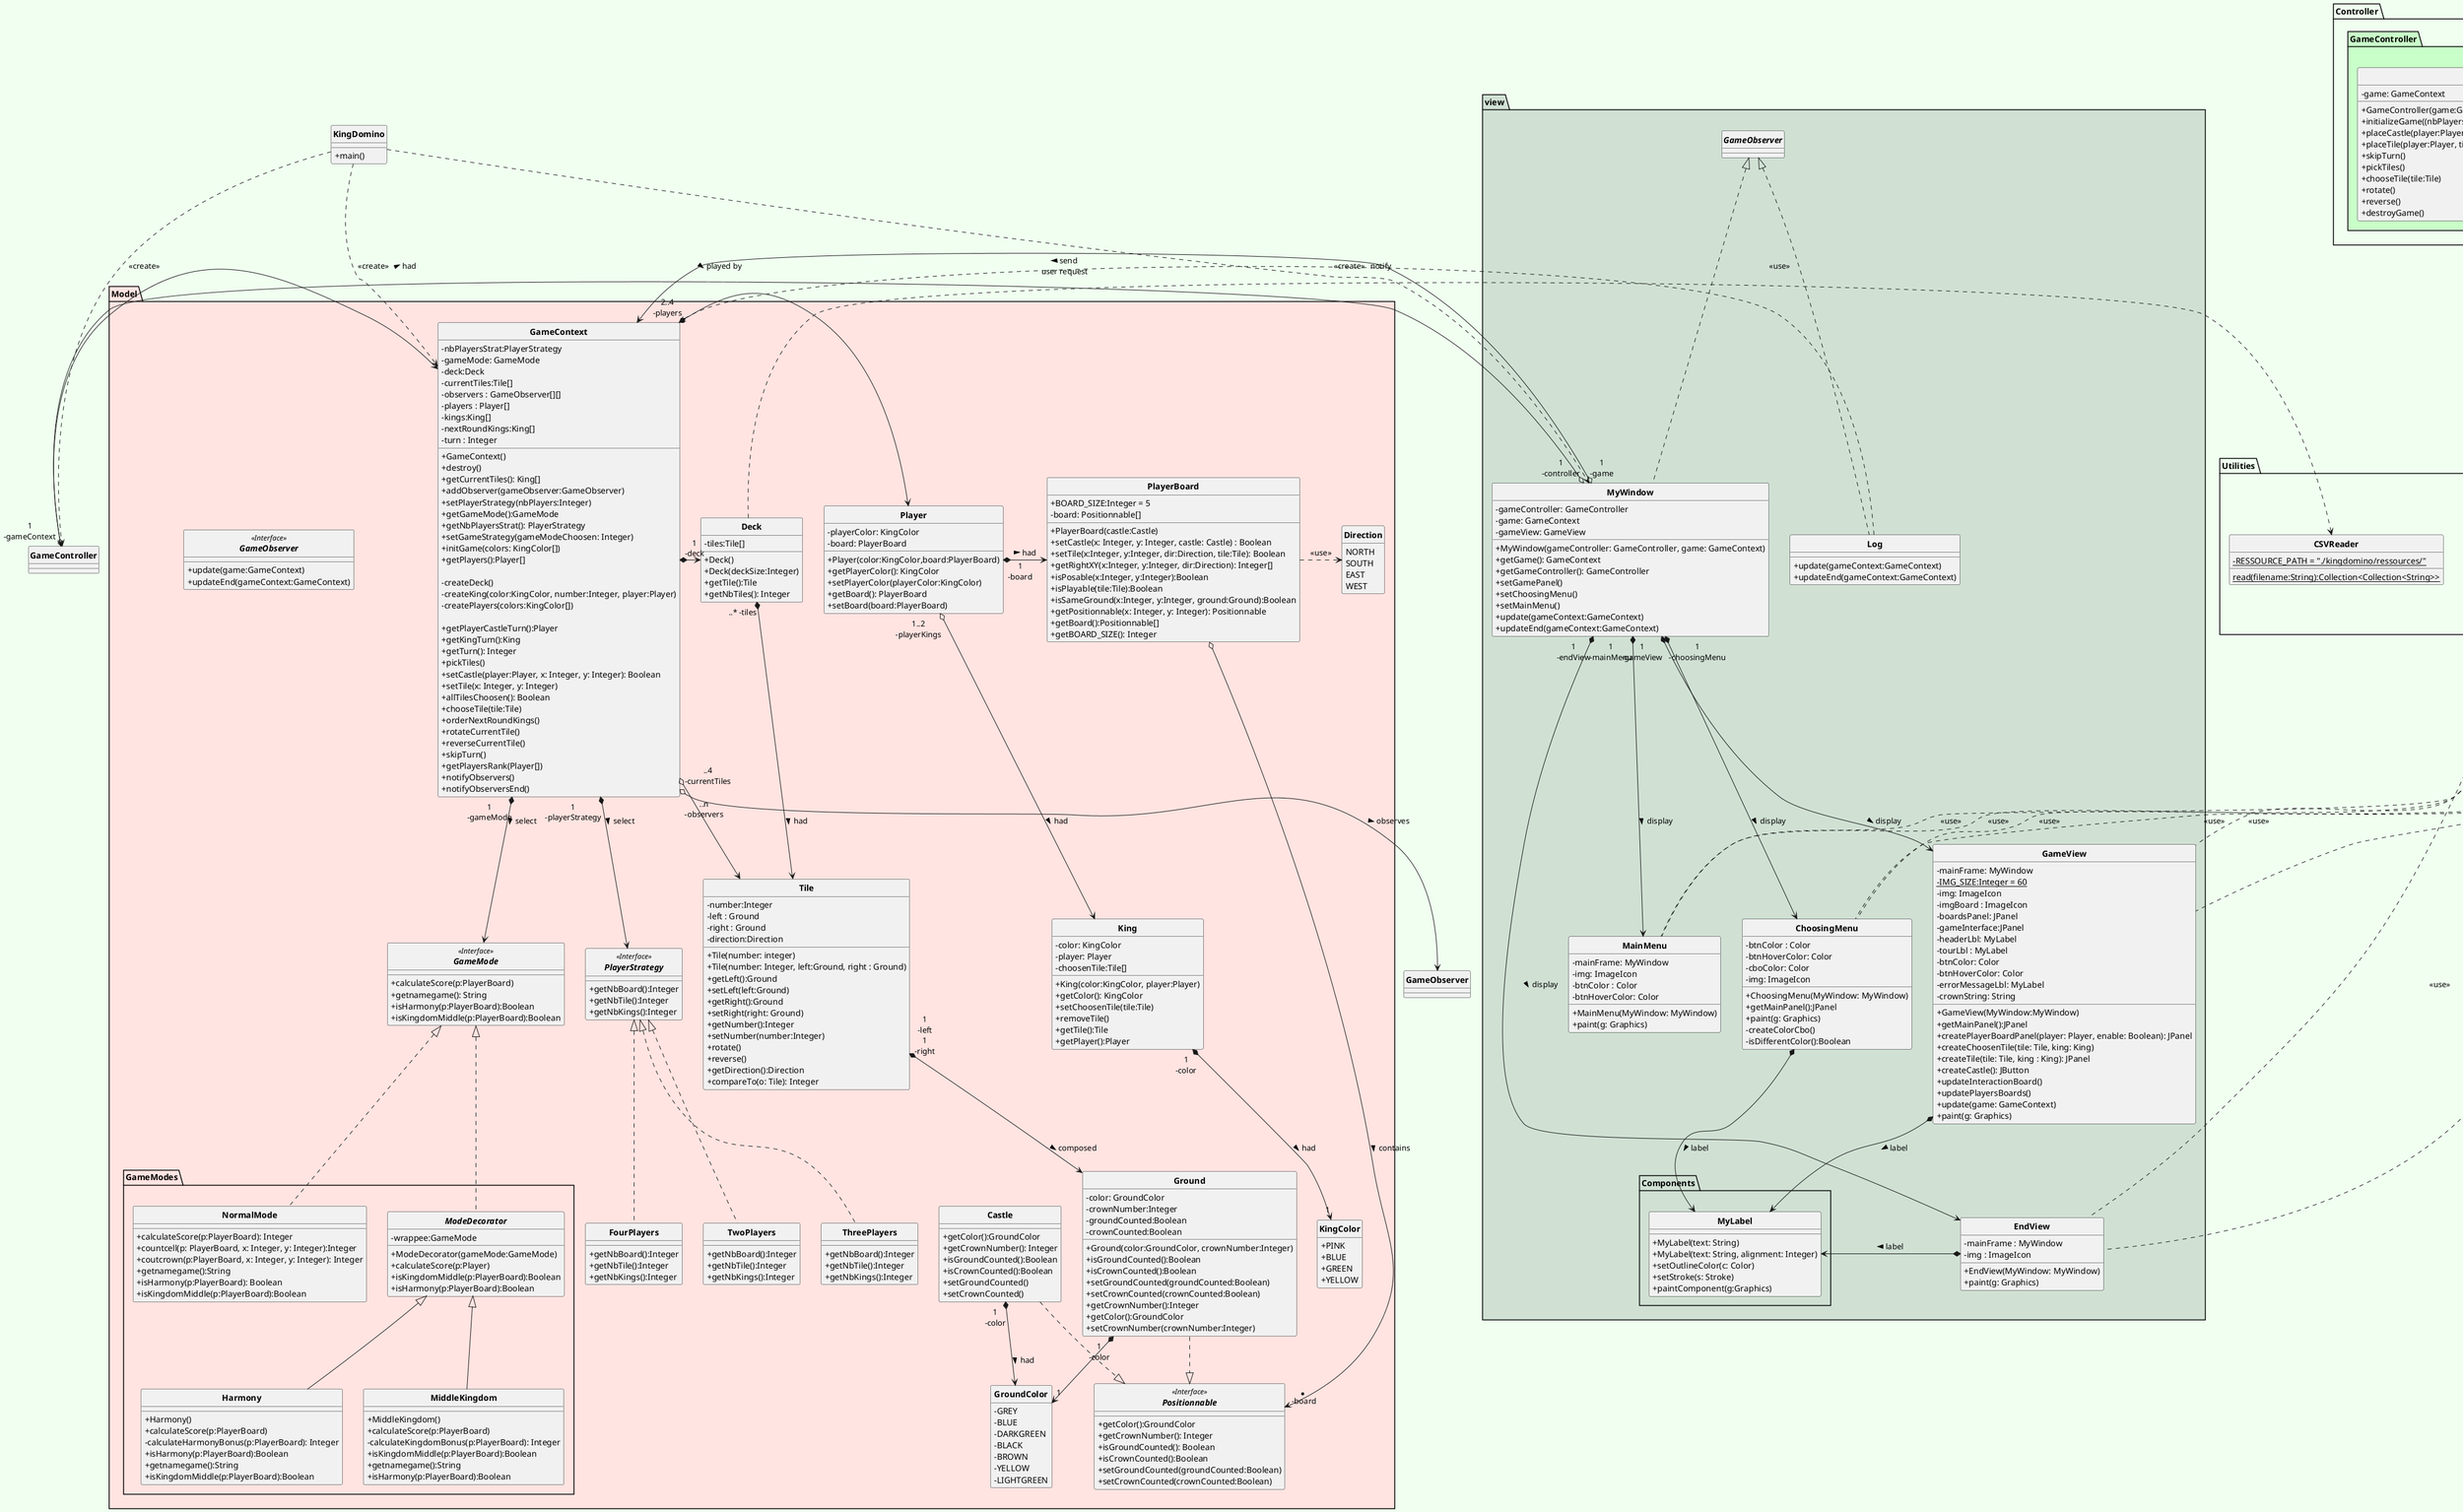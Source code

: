 @startuml
'skinparam style strictuml
skinparam style strictuml
skinparam classAttributeIconSize 0
skinparam classFontStyle Bold
hide enum methods
skinparam BackgroundColor HoneyDew

'class main qui va executer le jeu
class KingDomino{
    +main()
}


package Controller{
'package CONTROLLER
package GameController #technology{
    ' plateau de jeu
    class GameController{
        -game: GameContext
        +GameController(game:GameContext)
        +initializeGame((nbPlayers:Integer,colors: KingColor[], gameMode:Integer)
        +placeCastle(player:Player, pos_x :Integer, pos_y :Integer
        +placeTile(player:Player, tile:Tile, x:Integer, y:Integer, dir:Direction)
        +skipTurn()
        +pickTiles()
        +chooseTile(tile:Tile)
        +rotate()
        +reverse()
        +destroyGame()
    }
}

}


package Model #mistyrose{
    'interface players
    interface PlayerStrategy <<Interface>>{
        + getNbBoard():Integer
        + getNbTile():Integer
        + getNbKings():Integer
    }
    class TwoPlayers implements PlayerStrategy{
        + getNbBoard():Integer
        + getNbTile():Integer
        + getNbKings():Integer
    }

    class ThreePlayers implements PlayerStrategy{
        + getNbBoard():Integer
        + getNbTile():Integer
        + getNbKings():Integer
    }

   class FourPlayers implements PlayerStrategy{
        + getNbBoard():Integer
        + getNbTile():Integer
        + getNbKings():Integer
   }


    class Deck{
        -tiles:Tile[]
        +Deck()
        +Deck(deckSize:Integer)
        +getTile():Tile
        +getNbTiles(): Integer
    }

    'tuiles numéroté
    class Tile {
        -number:Integer
        -left : Ground
        -right : Ground
        -direction:Direction
        +Tile(number: integer)
        +Tile(number: Integer, left:Ground, right : Ground)
        +getLeft():Ground
        +setLeft(left:Ground)
        +getRight():Ground
        +setRight(right: Ground)
        +getNumber():Integer
        +setNumber(number:Integer)
        +rotate()
        +reverse()
        +getDirection():Direction
        +compareTo(o: Tile): Integer

    }
    'coté de la tuile (droite ou gauche)
    class Ground{
        -color: GroundColor
        -crownNumber:Integer
        -groundCounted:Boolean
        -crownCounted:Boolean
        +Ground(color:GroundColor, crownNumber:Integer)
        +isGroundCounted():Boolean
        +isCrownCounted():Boolean
        +setGroundCounted(groundCounted:Boolean)
        +setCrownCounted(crownCounted:Boolean)
        +getCrownNumber():Integer
        +getColor():GroundColor
        +setCrownNumber(crownNumber:Integer)
    }
    'couleur des cotés de la tuile
    enum GroundColor{
        -GREY
        -BLUE
        -DARKGREEN
        -BLACK
        -BROWN
        -YELLOW
        -LIGHTGREEN
        +{static}+getColor(String:color):GroundColor
    }
    'strategie permettant de pouvoir choisir le jeu qu'on veut
    interface GameMode <<Interface>>{
        +calculateScore(p:PlayerBoard)
        +getnamegame(): String
        +isHarmony(p:PlayerBoard):Boolean
        +isKingdomMiddle(p:PlayerBoard):Boolean
    }
    'contexte du jeu
    class GameContext{
        -nbPlayersStrat:PlayerStrategy
        -gameMode: GameMode
        -deck:Deck
        -currentTiles:Tile[]
        -observers : GameObserver[][]
        -players : Player[]
        -kings:King[]
        -nextRoundKings:King[]
        -turn : Integer

        +GameContext()
        +destroy()
        +getCurrentTiles(): King[]
        +addObserver(gameObserver:GameObserver)
        +setPlayerStrategy(nbPlayers:Integer)
        +getGameMode():GameMode
        +getNbPlayersStrat(): PlayerStrategy
        +setGameStrategy(gameModeChoosen: Integer)
        +initGame(colors: KingColor[])
        +getPlayers():Player[]

        -createDeck()
        -createKing(color:KingColor, number:Integer, player:Player)
        -createPlayers(colors:KingColor[])

        +getPlayerCastleTurn():Player
        +getKingTurn():King
        +getTurn(): Integer
        +pickTiles()
        +setCastle(player:Player, x: Integer, y: Integer): Boolean
        +setTile(x: Integer, y: Integer)
        +allTilesChoosen(): Boolean
        +chooseTile(tile:Tile)
        +orderNextRoundKings()
        +rotateCurrentTile()
        +reverseCurrentTile()
        +skipTurn()
        +getPlayersRank(Player[])
        +notifyObservers()
        +notifyObserversEnd()
    }

    package GameModes{

            class NormalMode {
                +calculateScore(p:PlayerBoard): Integer
                +countcell(p: PlayerBoard, x: Integer, y: Integer):Integer
                +coutcrown(p:PlayerBoard, x: Integer, y: Integer): Integer
                +getnamegame():String
                +isHarmony(p:PlayerBoard): Boolean
                +isKingdomMiddle(p:PlayerBoard):Boolean
            }
            abstract class ModeDecorator{
                -wrappee:GameMode
                +ModeDecorator(gameMode:GameMode)
                +calculateScore(p:Player)
                +isKingdomMiddle(p:PlayerBoard):Boolean
                +isHarmony(p:PlayerBoard):Boolean
            }

            class MiddleKingdom extends ModeDecorator {
                +MiddleKingdom()
                +calculateScore(p:PlayerBoard)
                -calculateKingdomBonus(p:PlayerBoard): Integer
                +isKingdomMiddle(p:PlayerBoard):Boolean
                +getnamegame():String
                +isHarmony(p:PlayerBoard):Boolean
            }

            'class harmonie
            class Harmony extends ModeDecorator {
            +Harmony()
            +calculateScore(p:PlayerBoard)
            -calculateHarmonyBonus(p:PlayerBoard): Integer
            +isHarmony(p:PlayerBoard):Boolean
            +getnamegame():String
            +isKingdomMiddle(p:PlayerBoard):Boolean
            }
    }
    'interface observer qui va permettre de notifier les changements
    interface GameObserver <<Interface>>{
        +update(game:GameContext)
        +updateEnd(gameContext:GameContext)
    }

    class PlayerBoard{
        +BOARD_SIZE:Integer = 5
        -board: Positionnable[]
        +PlayerBoard(castle:Castle)
        +setCastle(x: Integer, y: Integer, castle: Castle) : Boolean
        +setTile(x:Integer, y:Integer, dir:Direction, tile:Tile): Boolean
        +getRightXY(x:Integer, y:Integer, dir:Direction): Integer[]
        +isPosable(x:Integer, y:Integer):Boolean
        +isPlayable(tile:Tile):Boolean
        +isSameGround(x:Integer, y:Integer, ground:Ground):Boolean
        +getPositionnable(x: Integer, y: Integer): Positionnable
        +getBoard():Positionnable[]
        +getBOARD_SIZE(): Integer
    }
    interface Positionnable <<Interface>>{
        +getColor():GroundColor
        +getCrownNumber(): Integer
        +isGroundCounted(): Boolean
        +isCrownCounted():Boolean
        +setGroundCounted(groundCounted:Boolean)
        +setCrownCounted(crownCounted:Boolean)
    }

    enum Direction{
        NORTH
        SOUTH
        EAST
        WEST
    }

    'joueur
    class Player{
        -playerColor: KingColor
        -board: PlayerBoard

        +Player(color:KingColor,board:PlayerBoard)
        +getPlayerColor(): KingColor
        +setPlayerColor(playerColor:KingColor)
        +getBoard(): PlayerBoard
        +setBoard(board:PlayerBoard)
    }

    'roi
    class King{
        -color: KingColor
        -player: Player
        -choosenTile:Tile[]
        +King(color:KingColor, player:Player)
        +getColor(): KingColor
        +setChoosenTile(tile:Tile)
        +removeTile()
        +getTile():Tile
        +getPlayer():Player
    }
    'class chateau
    class Castle{
        +getColor():GroundColor
        +getCrownNumber(): Integer
        +isGroundCounted():Boolean
        +isCrownCounted():Boolean
        +setGroundCounted()
        +setCrownCounted()
    }

    'couleur du roi et du chateau
    enum KingColor{
    +PINK
    +BLUE
    +GREEN
    +YELLOW
    {static}+getColor(color:KingColor):Color
    }

}

'package VIEW
package view #D0E1D4{
    'application du jeu (design avec Swing)
    class MyWindow implements GameObserver{
        -gameController: GameController
        -game: GameContext
        -gameView: GameView

        +MyWindow(gameController: GameController, game: GameContext)
        +getGame(): GameContext
        +getGameController(): GameController
        +setGamePanel()
        +setChoosingMenu()
        +setMainMenu()
        +update(gameContext:GameContext)
        +updateEnd(gameContext:GameContext)
    }

    class MainMenu{
        -mainFrame: MyWindow
        -img: ImageIcon
        -btnColor : Color
        -btnHoverColor: Color

        +MainMenu(MyWindow: MyWindow)
        +paint(g: Graphics)
    }

    class ChoosingMenu{
         -btnColor : Color
         -btnHoverColor: Color
         -cboColor: Color
         - img: ImageIcon

         +ChoosingMenu(MyWindow: MyWindow)
         +getMainPanel():JPanel
         +paint(g: Graphics)
         -createColorCbo()
         -isDifferentColor():Boolean

        }

    class GameView{
        -mainFrame: MyWindow
        {static}-IMG_SIZE:Integer = 60
        -img: ImageIcon
        -imgBoard : ImageIcon
        -boardsPanel: JPanel
        -gameInterface:JPanel
        -headerLbl: MyLabel
        -tourLbl : MyLabel
        -btnColor: Color
        -btnHoverColor: Color
        -errorMessageLbl: MyLabel
        -crownString: String

        +GameView(MyWindow:MyWindow)
        +getMainPanel():JPanel
        +createPlayerBoardPanel(player: Player, enable: Boolean): JPanel
        +createChoosenTile(tile: Tile, king: King)
        +createTile(tile: Tile, king : King): JPanel
        +createCastle(): JButton
        +updateInteractionBoard()
        +updatePlayersBoards()
        +update(game: GameContext)
        +paint(g: Graphics)
        }

    class EndView{
        -mainFrame : MyWindow
        -img : ImageIcon

        +EndView(MyWindow: MyWindow)
        +paint(g: Graphics)

    }
    class Log implements GameObserver{
        +update(gameContext:GameContext)
        +updateEnd(gameContext:GameContext)
    }
    package Components{
        class MyLabel{
        +MyLabel(text: String)
        +MyLabel(text: String, alignment: Integer)
        +setOutlineColor(c: Color)
        +setStroke(s: Stroke)
        +paintComponent(g:Graphics)
        }
    }
}
package Utilities{
        class CSVReader{
            {static} - RESSOURCE_PATH = "./kingdomino/ressources/"
            {static} read(filename:String):Collection<Collection<String>>
        }

        class IMGReader{
            {static} - RESSOURCE_PATH = "./kingdomino/ressources/"
            {static} getImagePnl(String:filename):JLabel
            {static} getImage(String:filename):Image
        }
        class FontReader{
            {static} - instance : FontReader
            -algerian : Font
            -showcard : Font
            -bookmanold : Font
            - symbola : Font

            +getAlgerian(): Font
            +getShowcard(): Font
            +getBookmanold(): Font
            +getSymbola(): Font
        }
    }

Ground ..|> Positionnable
Castle ..|> Positionnable
PlayerBoard o-> "* \n -board"  Positionnable : > contains

Deck ..> CSVReader :  <<use>>
Ground "1\n-color"*-->"1"GroundColor
Tile *-->Ground : "1\n-left\n1\n-right" > composed

'A SUPP
Deck "..* -tiles" *-> Tile : > had


GameContext "..4\n-currentTiles" o--> Tile
GameContext "1\n-deck" *-r-> Deck
GameContext *--> GameMode  : "1\n-gameMode" > select
GameContext *--> PlayerStrategy : "1\n-playerStrategy" > select
GameContext *-> Player : "2..4\n-players" > played by


'BoardGame  *-> Player : "2..4\n-players" > played by
GameController o--> GameContext : "1\n-gameContext" > had


Player *-> PlayerBoard : "1\n-board" > had
Player  o--> King : "1..2\n-playerKings" > had

PlayerBoard .> Direction : <<use>>

'Implements de GameMode
'Harmony .u.|> GameMode
'MiddleKingdom .u.|> GameMode
ModeDecorator .u.|> GameMode
NormalMode .u.|> GameMode

King"1\n-color"*-->"1" KingColor: > had


Castle"1\n-color"*-->GroundColor : > had

MyWindow "1\n-mainMenu" *--> MainMenu : > display
MyWindow "1\n-choosingMenu" *--> ChoosingMenu : > display
MyWindow "1\n-gameView" *--> GameView : > display
MyWindow "1\n-endView" *---> EndView : > display

KingDomino..> GameController : <<create>>
'KingDomino.> PlayerStrategy : <<use>>
'KingDomino..> GameMode : <<use>>
KingDomino ..>MyWindow : <<create>>
KingDomino ..>GameContext : <<create>>
MyWindow "1\n-controller" o-> GameController : > send \nuser request
MyWindow "1\n-game" o-> GameContext
GameContext "..n\n-observers" o-->GameObserver : > observes
GameView*->MyLabel : > label
EndView*->MyLabel : > label
ChoosingMenu*-->MyLabel : > label

Log .> GameContext : "notify"

IMGReader <.. MainMenu : <<use>>
IMGReader <.. ChoosingMenu: <<use>>
IMGReader <.. GameView: <<use>>
IMGReader <.. EndView:<<use>>

FontReader <..MainMenu:<<use>>
FontReader <..ChoosingMenu:<<use>>
FontReader <..GameView:<<use>>
FontReader <.. EndView:<<use>>

@enduml